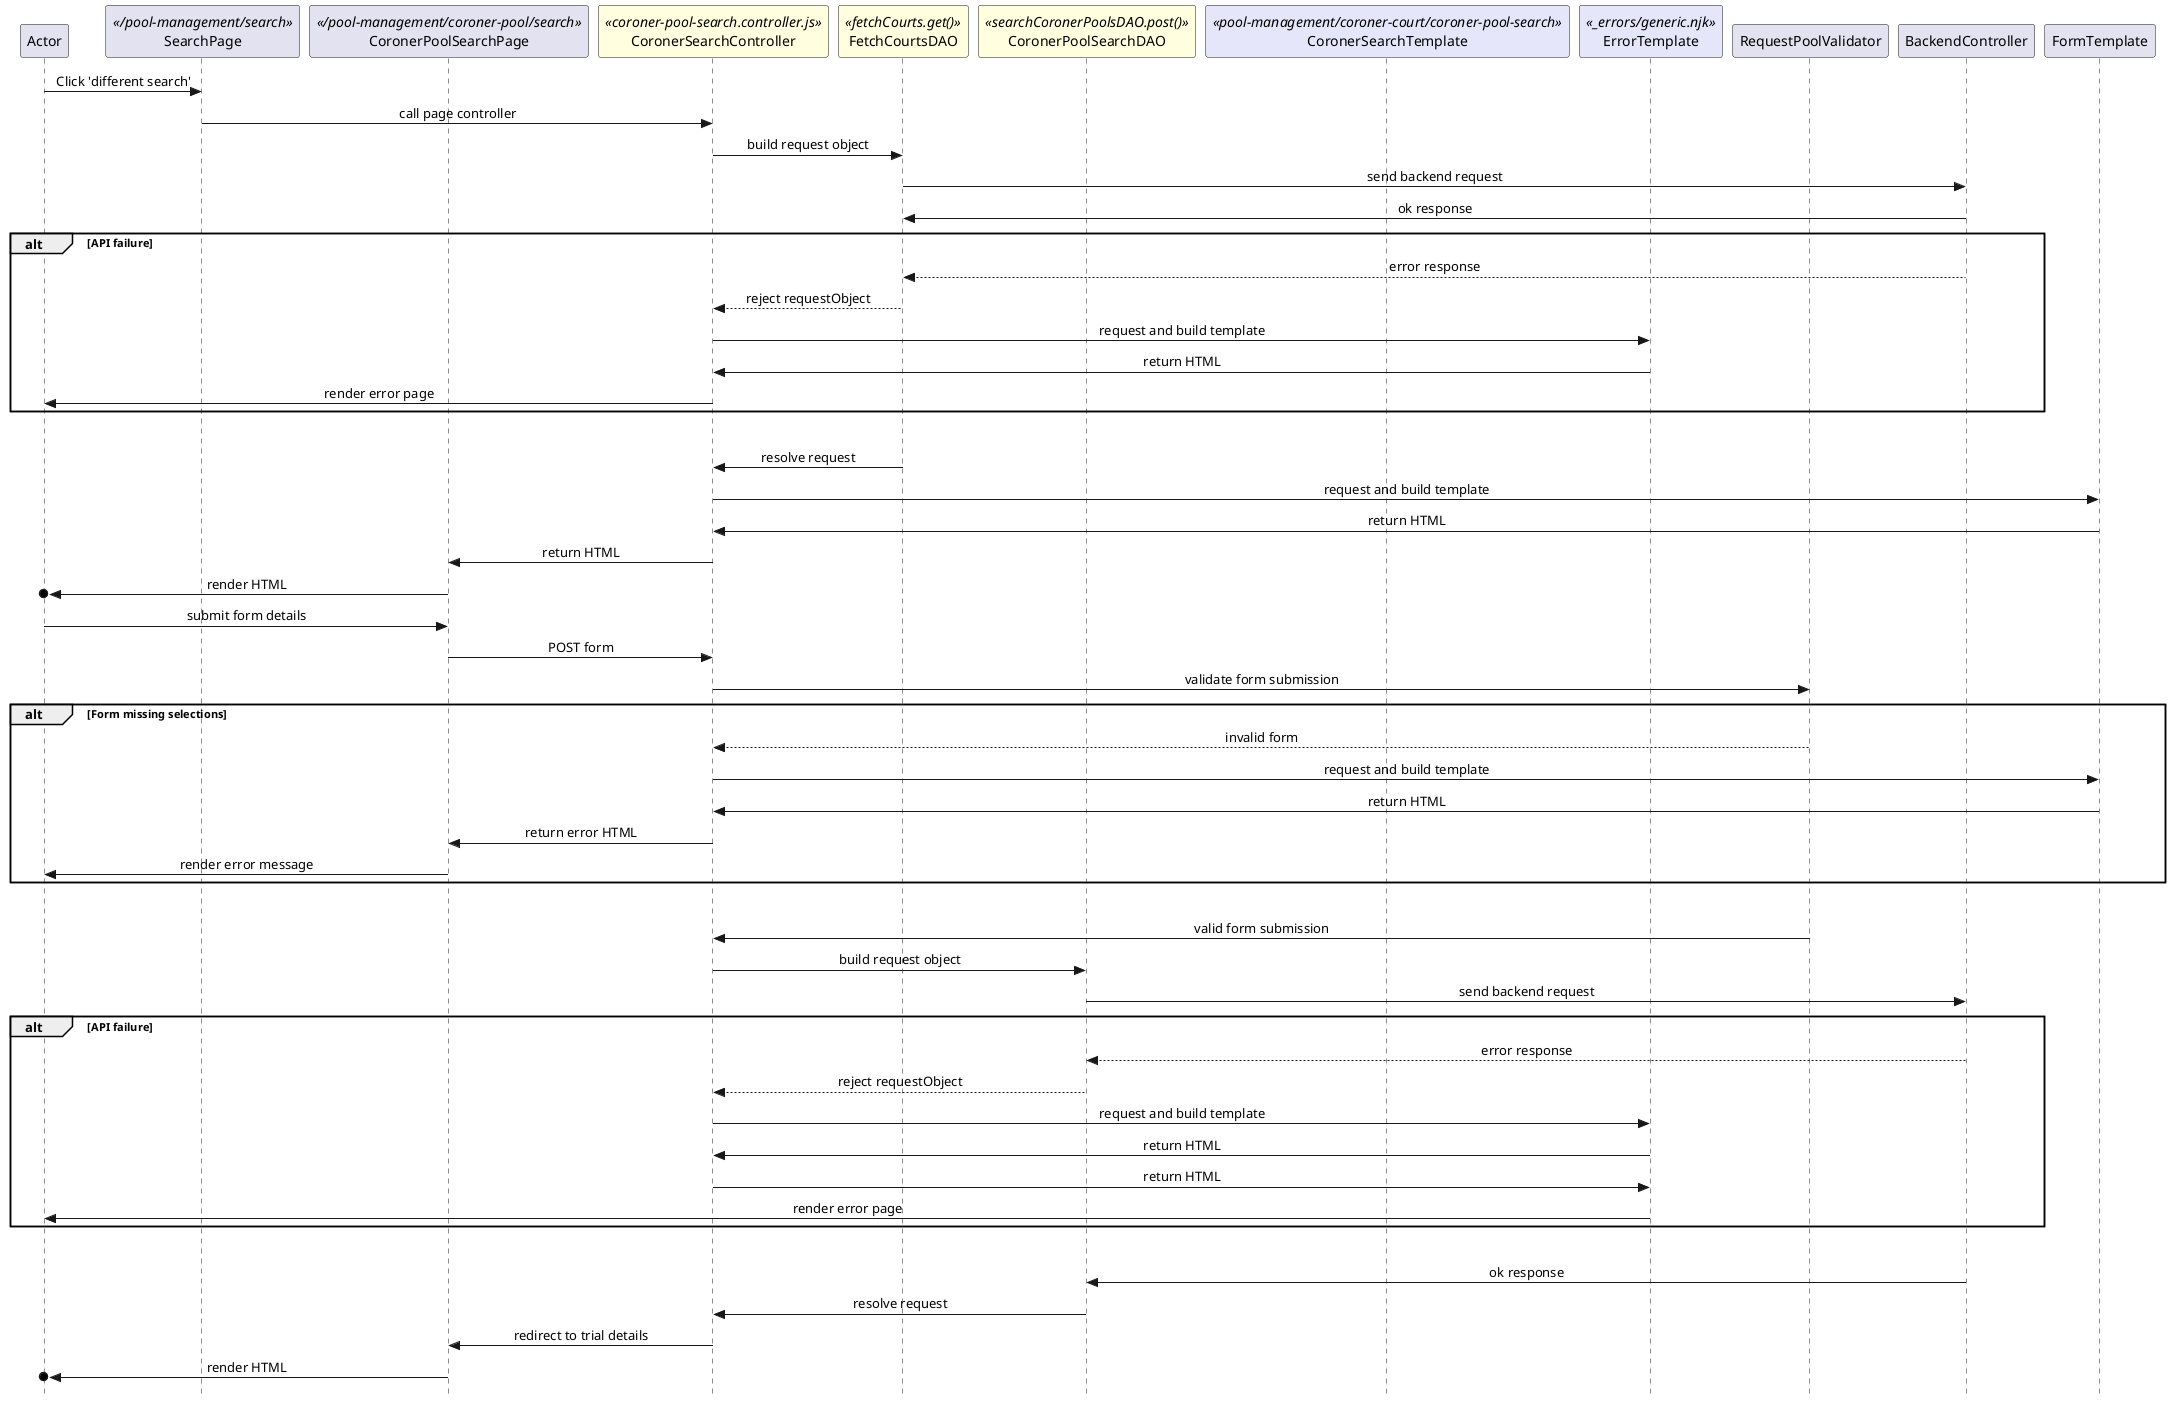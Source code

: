 @startuml coroner-court-search

skinparam Style strictuml 
skinparam SequenceMessageAlignment center

participant Actor

''' LOCAL ROUTING
participant SearchPage as HomePage <</pool-management/search>>
participant CoronerPoolSearchPage as FormPage <</pool-management/coroner-pool/search>>

''' CONTROLLER AND REQUEST OBJECTS
participant CoronerSearchController as Controller <<coroner-pool-search.controller.js>> #LightYellow
participant FetchCourtsDAO as DataDAO <<fetchCourts.get()>> #LightYellow
participant CoronerPoolSearchDAO as SubmitDAO <<searchCoronerPoolsDAO.post()>> #LightYellow

''' TEMPLATES
participant CoronerSearchTemplate <<pool-management/coroner-court/coroner-pool-search>> #lavender
participant ErrorTemplate as Error <<_errors/generic.njk>> #lavender

''' FILTERS AND VALIDATORS
participant RequestPoolValidator as Validator

''' BACKEND CONTROLLER
participant BackendController


Actor -> HomePage : Click 'different search'

HomePage -> Controller : call page controller

''' Data DAO
Controller -> DataDAO : build request object
DataDAO -> BackendController : send backend request
DataDAO <- BackendController : ok response

alt API failure
  DataDAO <-- BackendController : error response
  Controller <-- DataDAO : reject requestObject
  Controller -> Error : request and build template
  Controller <- Error : return HTML
  Actor <- Controller : render error page
end
|||

Controller <- DataDAO : resolve request

''' Form
Controller -> FormTemplate : request and build template
Controller <- FormTemplate : return HTML
FormPage <- Controller : return HTML
Actor o<- FormPage : render HTML

Actor -> FormPage : submit form details
FormPage -> Controller : POST form
Controller -> Validator : validate form submission

alt Form missing selections
  Controller <-- Validator : invalid form
  Controller -> FormTemplate : request and build template
  Controller <- FormTemplate : return HTML
  FormPage <- Controller : return error HTML
  Actor <- FormPage : render error message
end
|||

Controller <- Validator : valid form submission

Controller -> SubmitDAO : build request object
SubmitDAO -> BackendController : send backend request

alt API failure
  SubmitDAO <-- BackendController : error response
  Controller <-- SubmitDAO : reject requestObject
  Controller -> Error : request and build template
  Controller <- Error : return HTML
  Error <- Controller : return HTML
  Actor <- Error : render error page
end
|||

SubmitDAO <- BackendController : ok response
Controller <- SubmitDAO : resolve request
FormPage <- Controller : redirect to trial details

Actor o<- FormPage : render HTML
